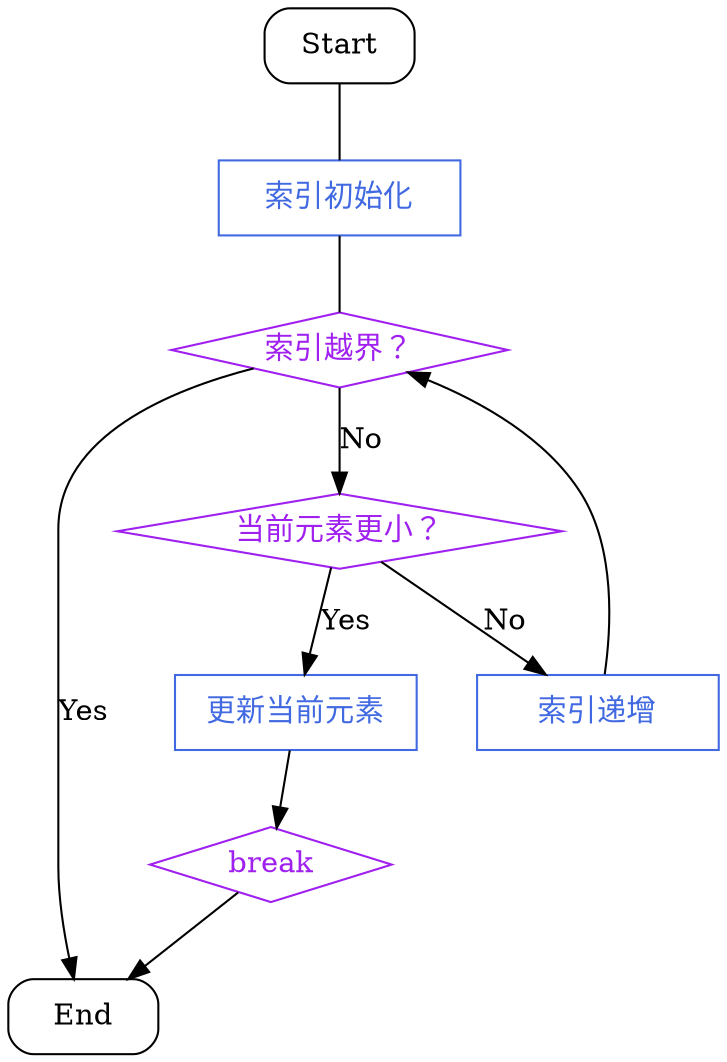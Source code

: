 digraph UpdateMaxCalories {
    # label = "Update Maximum Calories";
    bgcolor = transparent;

    /* special nodes */
    node [ shape = box, width = 1, height = 0.5 ];
    Start, End [ style = rounded ];

    /* conditional nodes */
    node [ shape = diamond, width = 1.618, color = purple, fontcolor = purple ]; 
    loop_start [ label = "索引越界？" ];   
    compare [ label = "当前元素更小？" ];
    break [ label = "break" ];

    /* variable-related nodes */
    node [ shape = rect, color = royalblue, fontcolor = royalblue ];
    initialize [ label = "索引初始化" ];
    update_index [ label = "索引递增" ];
    update_max_calorie [ label = "更新当前元素" ];
    
    /* Edges */
    Start -> initialize -> loop_start [ arrowhead = none ];
    loop_start -> End [ label = "Yes" ];
    loop_start -> compare [ label = "No" ];
    
    subgraph {
        compare -> update_max_calorie [ label = "Yes"];
        update_max_calorie -> break -> End;
    }

    subgraph {
        compare -> update_index [ label = "No" ];
        update_index -> loop_start;
    }
}
